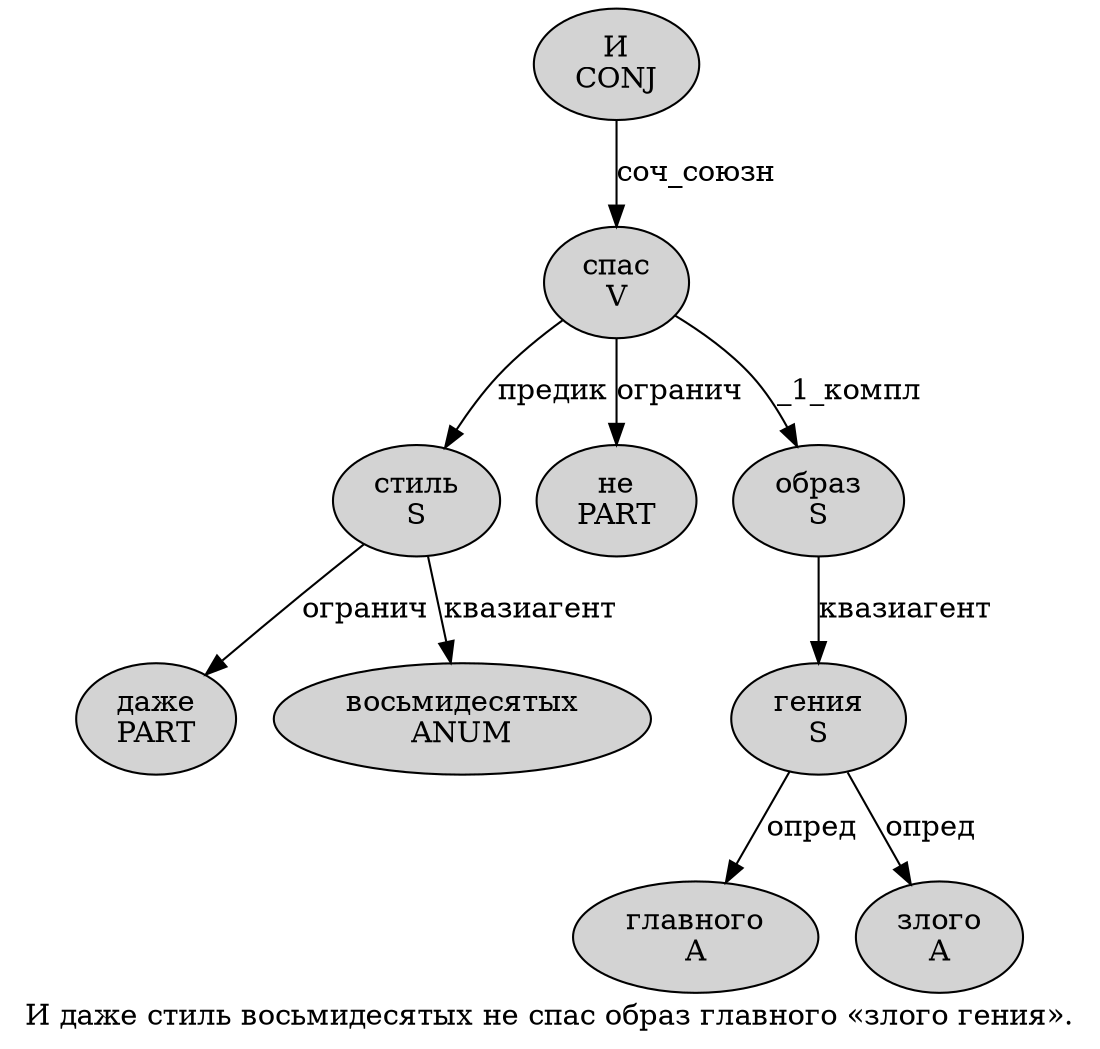 digraph SENTENCE_2882 {
	graph [label="И даже стиль восьмидесятых не спас образ главного «злого гения»."]
	node [style=filled]
		0 [label="И
CONJ" color="" fillcolor=lightgray penwidth=1 shape=ellipse]
		1 [label="даже
PART" color="" fillcolor=lightgray penwidth=1 shape=ellipse]
		2 [label="стиль
S" color="" fillcolor=lightgray penwidth=1 shape=ellipse]
		3 [label="восьмидесятых
ANUM" color="" fillcolor=lightgray penwidth=1 shape=ellipse]
		4 [label="не
PART" color="" fillcolor=lightgray penwidth=1 shape=ellipse]
		5 [label="спас
V" color="" fillcolor=lightgray penwidth=1 shape=ellipse]
		6 [label="образ
S" color="" fillcolor=lightgray penwidth=1 shape=ellipse]
		7 [label="главного
A" color="" fillcolor=lightgray penwidth=1 shape=ellipse]
		9 [label="злого
A" color="" fillcolor=lightgray penwidth=1 shape=ellipse]
		10 [label="гения
S" color="" fillcolor=lightgray penwidth=1 shape=ellipse]
			0 -> 5 [label="соч_союзн"]
			2 -> 1 [label="огранич"]
			2 -> 3 [label="квазиагент"]
			5 -> 2 [label="предик"]
			5 -> 4 [label="огранич"]
			5 -> 6 [label="_1_компл"]
			10 -> 7 [label="опред"]
			10 -> 9 [label="опред"]
			6 -> 10 [label="квазиагент"]
}